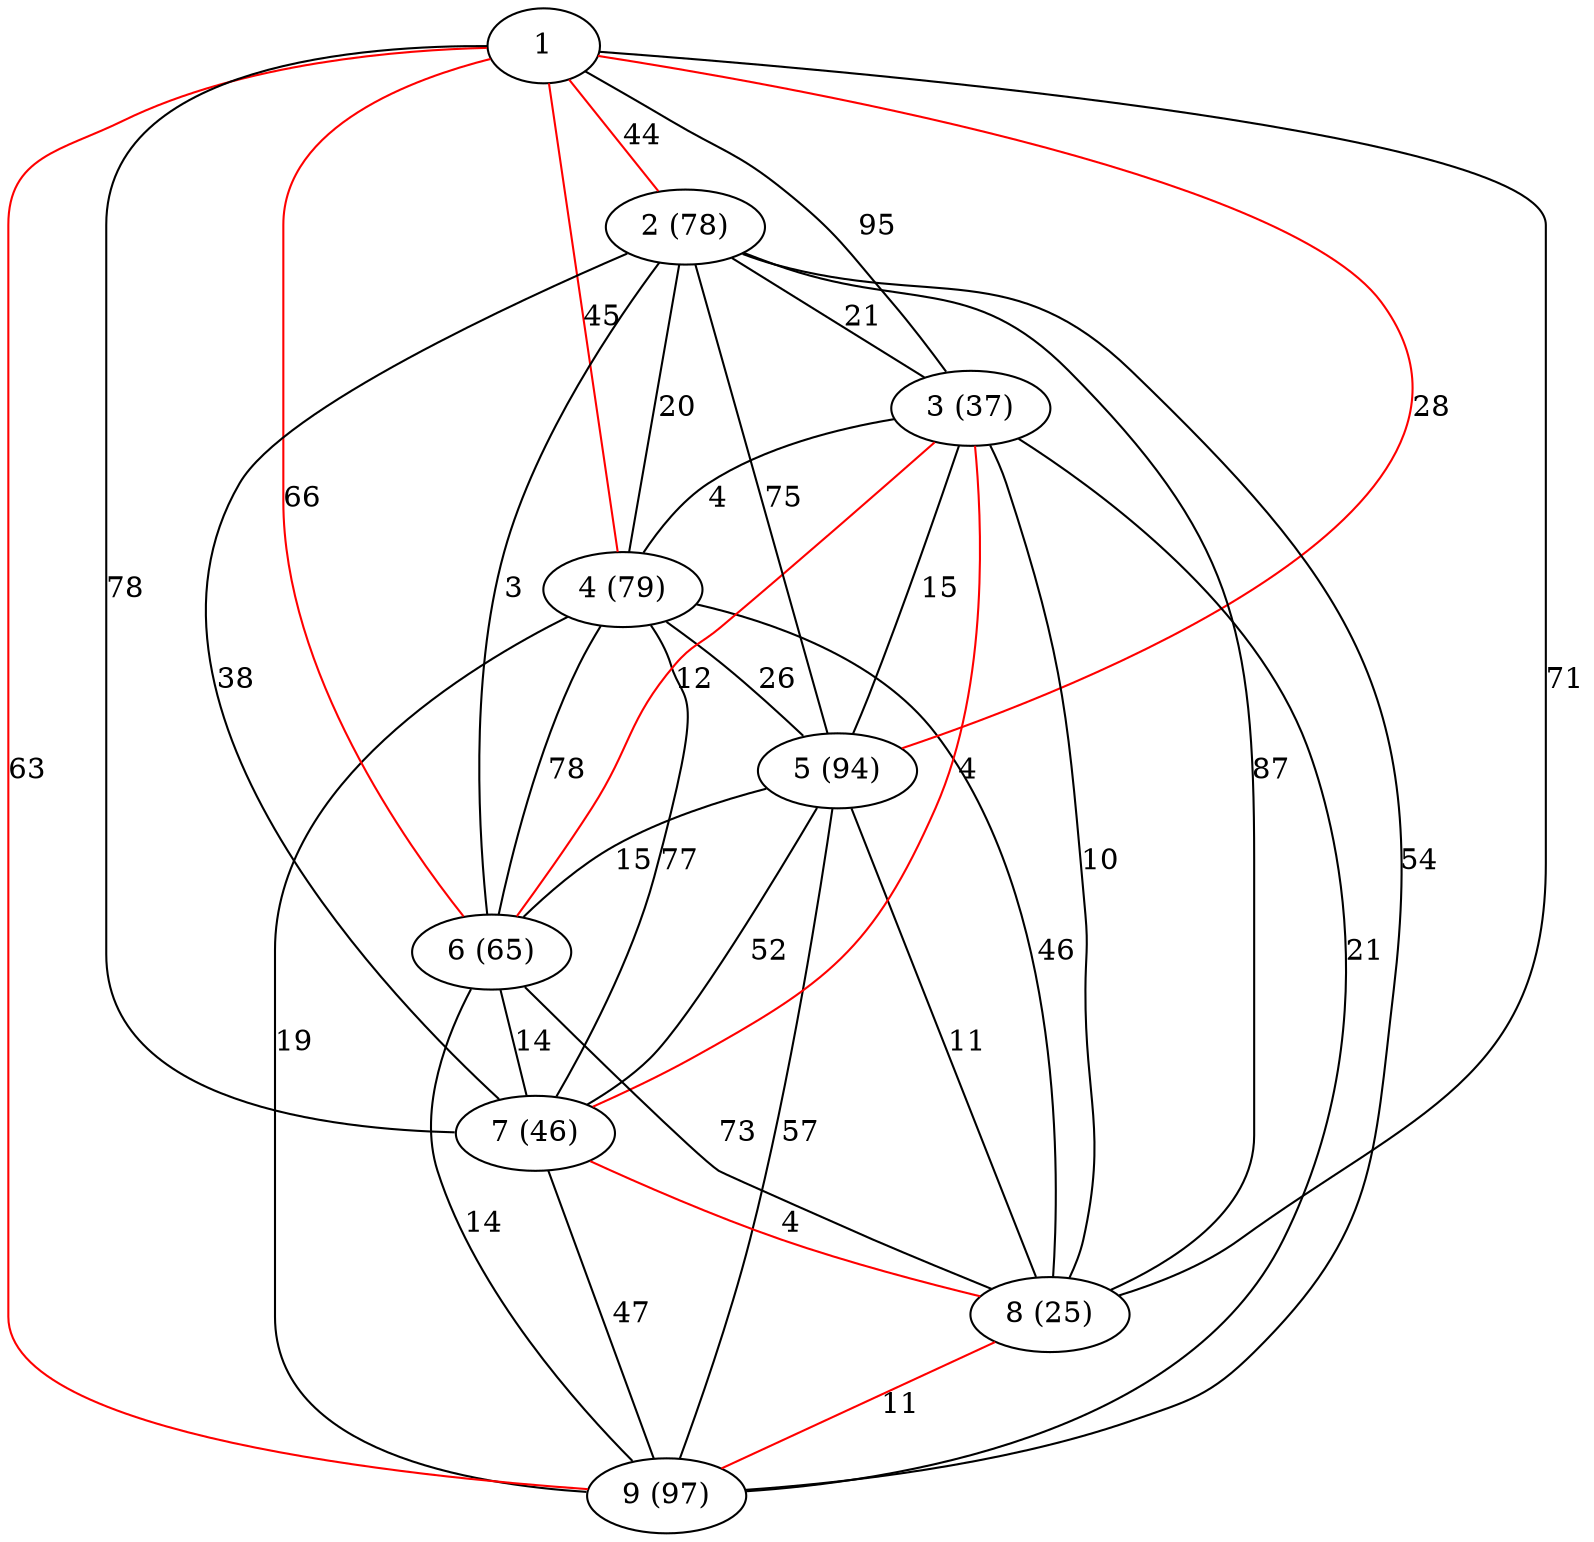 graph g {
5 -- 9 [label=57 color=black]
4 -- 7 [label=77 color=black]
1 -- 3 [label=95 color=black]
4 -- 8 [label=46 color=black]
5 -- 6 [label=15 color=black]
2 -- 8 [label=87 color=black]
6 -- 9 [label=14 color=black]
8 -- 9 [label=11 color=red]
1 -- 6 [label=66 color=red]
3 -- 7 [label=4 color=red]
2 -- 5 [label=75 color=black]
5 -- 8 [label=11 color=black]
1 -- 2 [label=44 color=red]
6 -- 7 [label=14 color=black]
2 -- 9 [label=54 color=black]
1 -- 5 [label=28 color=red]
3 -- 6 [label=12 color=red]
7 -- 9 [label=47 color=black]
2 -- 6 [label=3 color=black]
4 -- 5 [label=26 color=black]
1 -- 4 [label=45 color=red]
3 -- 9 [label=21 color=black]
2 -- 3 [label=21 color=black]
1 -- 9 [label=63 color=red]
6 -- 8 [label=73 color=black]
4 -- 9 [label=19 color=black]
3 -- 5 [label=15 color=black]
2 -- 7 [label=38 color=black]
4 -- 6 [label=78 color=black]
7 -- 8 [label=4 color=red]
5 -- 7 [label=52 color=black]
3 -- 8 [label=10 color=black]
1 -- 8 [label=71 color=black]
1 -- 7 [label=78 color=black]
3 -- 4 [label=4 color=black]
2 -- 4 [label=20 color=black]
2 [label="2 (78)"]
3 [label="3 (37)"]
4 [label="4 (79)"]
5 [label="5 (94)"]
6 [label="6 (65)"]
7 [label="7 (46)"]
8 [label="8 (25)"]
9 [label="9 (97)"]
}